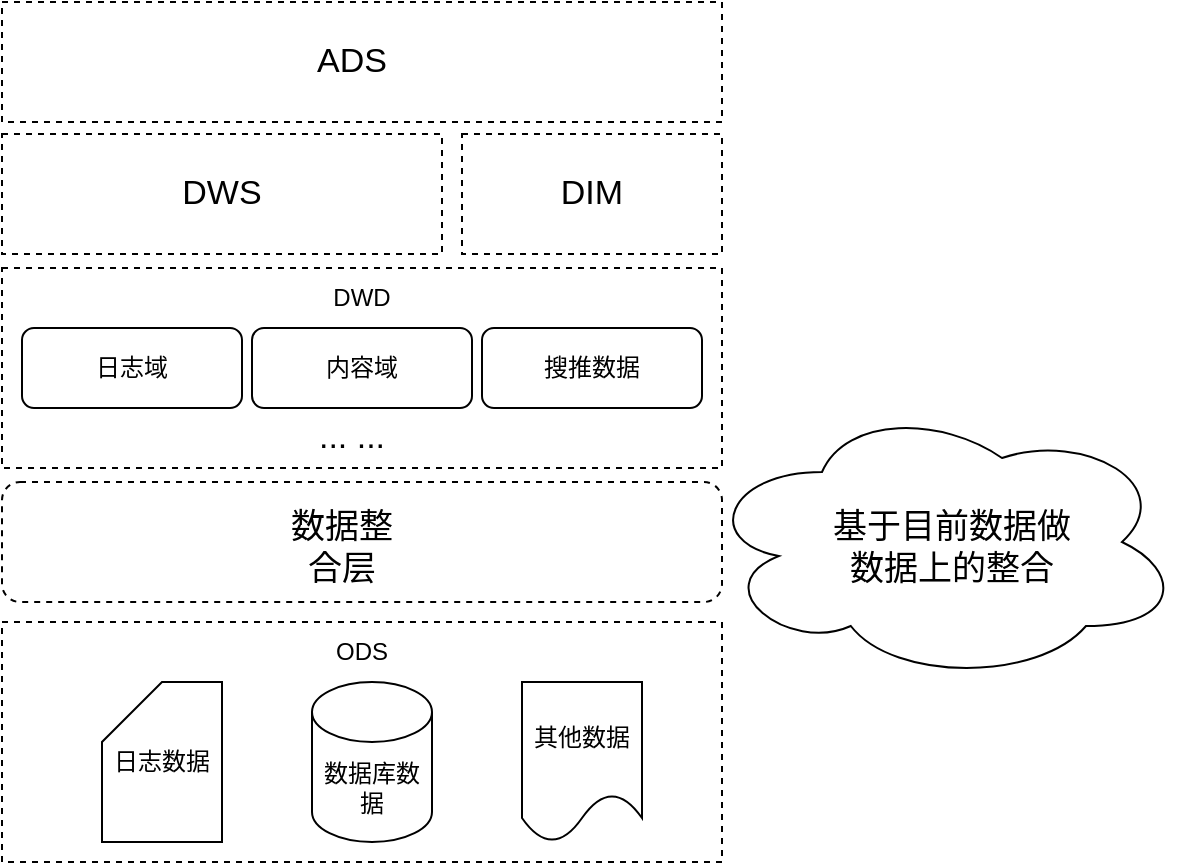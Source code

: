 <mxfile version="20.1.1" type="github">
  <diagram name="Page-1" id="d9b1e647-80fa-b4a2-5024-87a742678bcc">
    <mxGraphModel dx="1422" dy="762" grid="1" gridSize="10" guides="1" tooltips="1" connect="1" arrows="1" fold="1" page="1" pageScale="1" pageWidth="1100" pageHeight="850" background="none" math="0" shadow="0">
      <root>
        <mxCell id="0" />
        <mxCell id="1" parent="0" />
        <mxCell id="005nDPr52bKu3l6aTVVF-8" value="" style="rounded=0;whiteSpace=wrap;html=1;dashed=1;" vertex="1" parent="1">
          <mxGeometry x="340" y="440" width="360" height="120" as="geometry" />
        </mxCell>
        <mxCell id="005nDPr52bKu3l6aTVVF-4" value="日志数据" style="shape=card;whiteSpace=wrap;html=1;" vertex="1" parent="1">
          <mxGeometry x="390" y="470" width="60" height="80" as="geometry" />
        </mxCell>
        <mxCell id="005nDPr52bKu3l6aTVVF-5" value="数据库数据" style="shape=cylinder3;whiteSpace=wrap;html=1;boundedLbl=1;backgroundOutline=1;size=15;" vertex="1" parent="1">
          <mxGeometry x="495" y="470" width="60" height="80" as="geometry" />
        </mxCell>
        <mxCell id="005nDPr52bKu3l6aTVVF-6" value="其他数据" style="shape=document;whiteSpace=wrap;html=1;boundedLbl=1;" vertex="1" parent="1">
          <mxGeometry x="600" y="470" width="60" height="80" as="geometry" />
        </mxCell>
        <mxCell id="005nDPr52bKu3l6aTVVF-9" value="ODS" style="text;html=1;strokeColor=none;fillColor=none;align=center;verticalAlign=middle;whiteSpace=wrap;rounded=0;" vertex="1" parent="1">
          <mxGeometry x="485" y="440" width="70" height="30" as="geometry" />
        </mxCell>
        <mxCell id="005nDPr52bKu3l6aTVVF-10" value="" style="rounded=0;whiteSpace=wrap;html=1;dashed=1;" vertex="1" parent="1">
          <mxGeometry x="340" y="263" width="360" height="100" as="geometry" />
        </mxCell>
        <mxCell id="005nDPr52bKu3l6aTVVF-11" value="日志域" style="rounded=1;whiteSpace=wrap;html=1;" vertex="1" parent="1">
          <mxGeometry x="350" y="293" width="110" height="40" as="geometry" />
        </mxCell>
        <mxCell id="005nDPr52bKu3l6aTVVF-13" value="内容域" style="rounded=1;whiteSpace=wrap;html=1;" vertex="1" parent="1">
          <mxGeometry x="465" y="293" width="110" height="40" as="geometry" />
        </mxCell>
        <mxCell id="005nDPr52bKu3l6aTVVF-14" value="搜推数据" style="rounded=1;whiteSpace=wrap;html=1;" vertex="1" parent="1">
          <mxGeometry x="580" y="293" width="110" height="40" as="geometry" />
        </mxCell>
        <mxCell id="005nDPr52bKu3l6aTVVF-15" value="DWD" style="text;html=1;strokeColor=none;fillColor=none;align=center;verticalAlign=middle;whiteSpace=wrap;rounded=0;" vertex="1" parent="1">
          <mxGeometry x="490" y="263" width="60" height="30" as="geometry" />
        </mxCell>
        <mxCell id="005nDPr52bKu3l6aTVVF-16" value="&lt;font style=&quot;font-size: 17px;&quot;&gt;... ...&lt;/font&gt;" style="text;html=1;strokeColor=none;fillColor=none;align=center;verticalAlign=middle;whiteSpace=wrap;rounded=0;" vertex="1" parent="1">
          <mxGeometry x="485" y="333" width="60" height="30" as="geometry" />
        </mxCell>
        <mxCell id="005nDPr52bKu3l6aTVVF-17" value="" style="rounded=1;whiteSpace=wrap;html=1;dashed=1;" vertex="1" parent="1">
          <mxGeometry x="340" y="370" width="360" height="60" as="geometry" />
        </mxCell>
        <mxCell id="005nDPr52bKu3l6aTVVF-18" value="数据整合层" style="text;html=1;strokeColor=none;fillColor=none;align=center;verticalAlign=middle;whiteSpace=wrap;rounded=0;fontSize=17;" vertex="1" parent="1">
          <mxGeometry x="480" y="388" width="60" height="30" as="geometry" />
        </mxCell>
        <mxCell id="005nDPr52bKu3l6aTVVF-19" value="" style="rounded=0;whiteSpace=wrap;html=1;dashed=1;" vertex="1" parent="1">
          <mxGeometry x="340" y="196" width="220" height="60" as="geometry" />
        </mxCell>
        <mxCell id="005nDPr52bKu3l6aTVVF-21" value="" style="rounded=0;whiteSpace=wrap;html=1;dashed=1;" vertex="1" parent="1">
          <mxGeometry x="570" y="196" width="130" height="60" as="geometry" />
        </mxCell>
        <mxCell id="005nDPr52bKu3l6aTVVF-22" value="DWS" style="text;html=1;strokeColor=none;fillColor=none;align=center;verticalAlign=middle;whiteSpace=wrap;rounded=0;fontSize=17;" vertex="1" parent="1">
          <mxGeometry x="420" y="211" width="60" height="30" as="geometry" />
        </mxCell>
        <mxCell id="005nDPr52bKu3l6aTVVF-23" value="DIM" style="text;html=1;strokeColor=none;fillColor=none;align=center;verticalAlign=middle;whiteSpace=wrap;rounded=0;fontSize=17;" vertex="1" parent="1">
          <mxGeometry x="605" y="211" width="60" height="30" as="geometry" />
        </mxCell>
        <mxCell id="005nDPr52bKu3l6aTVVF-24" value="" style="rounded=0;whiteSpace=wrap;html=1;dashed=1;" vertex="1" parent="1">
          <mxGeometry x="340" y="130" width="360" height="60" as="geometry" />
        </mxCell>
        <mxCell id="005nDPr52bKu3l6aTVVF-25" value="ADS" style="text;html=1;strokeColor=none;fillColor=none;align=center;verticalAlign=middle;whiteSpace=wrap;rounded=0;fontSize=17;" vertex="1" parent="1">
          <mxGeometry x="485" y="145" width="60" height="30" as="geometry" />
        </mxCell>
        <mxCell id="005nDPr52bKu3l6aTVVF-27" value="" style="ellipse;shape=cloud;whiteSpace=wrap;html=1;rounded=1;fontSize=17;fillColor=#FFFFFF;" vertex="1" parent="1">
          <mxGeometry x="690" y="330" width="240" height="140" as="geometry" />
        </mxCell>
        <mxCell id="005nDPr52bKu3l6aTVVF-28" value="基于目前数据做数据上的整合" style="text;html=1;strokeColor=none;fillColor=none;align=center;verticalAlign=middle;whiteSpace=wrap;rounded=0;fontSize=17;" vertex="1" parent="1">
          <mxGeometry x="750" y="388" width="130" height="30" as="geometry" />
        </mxCell>
      </root>
    </mxGraphModel>
  </diagram>
</mxfile>
